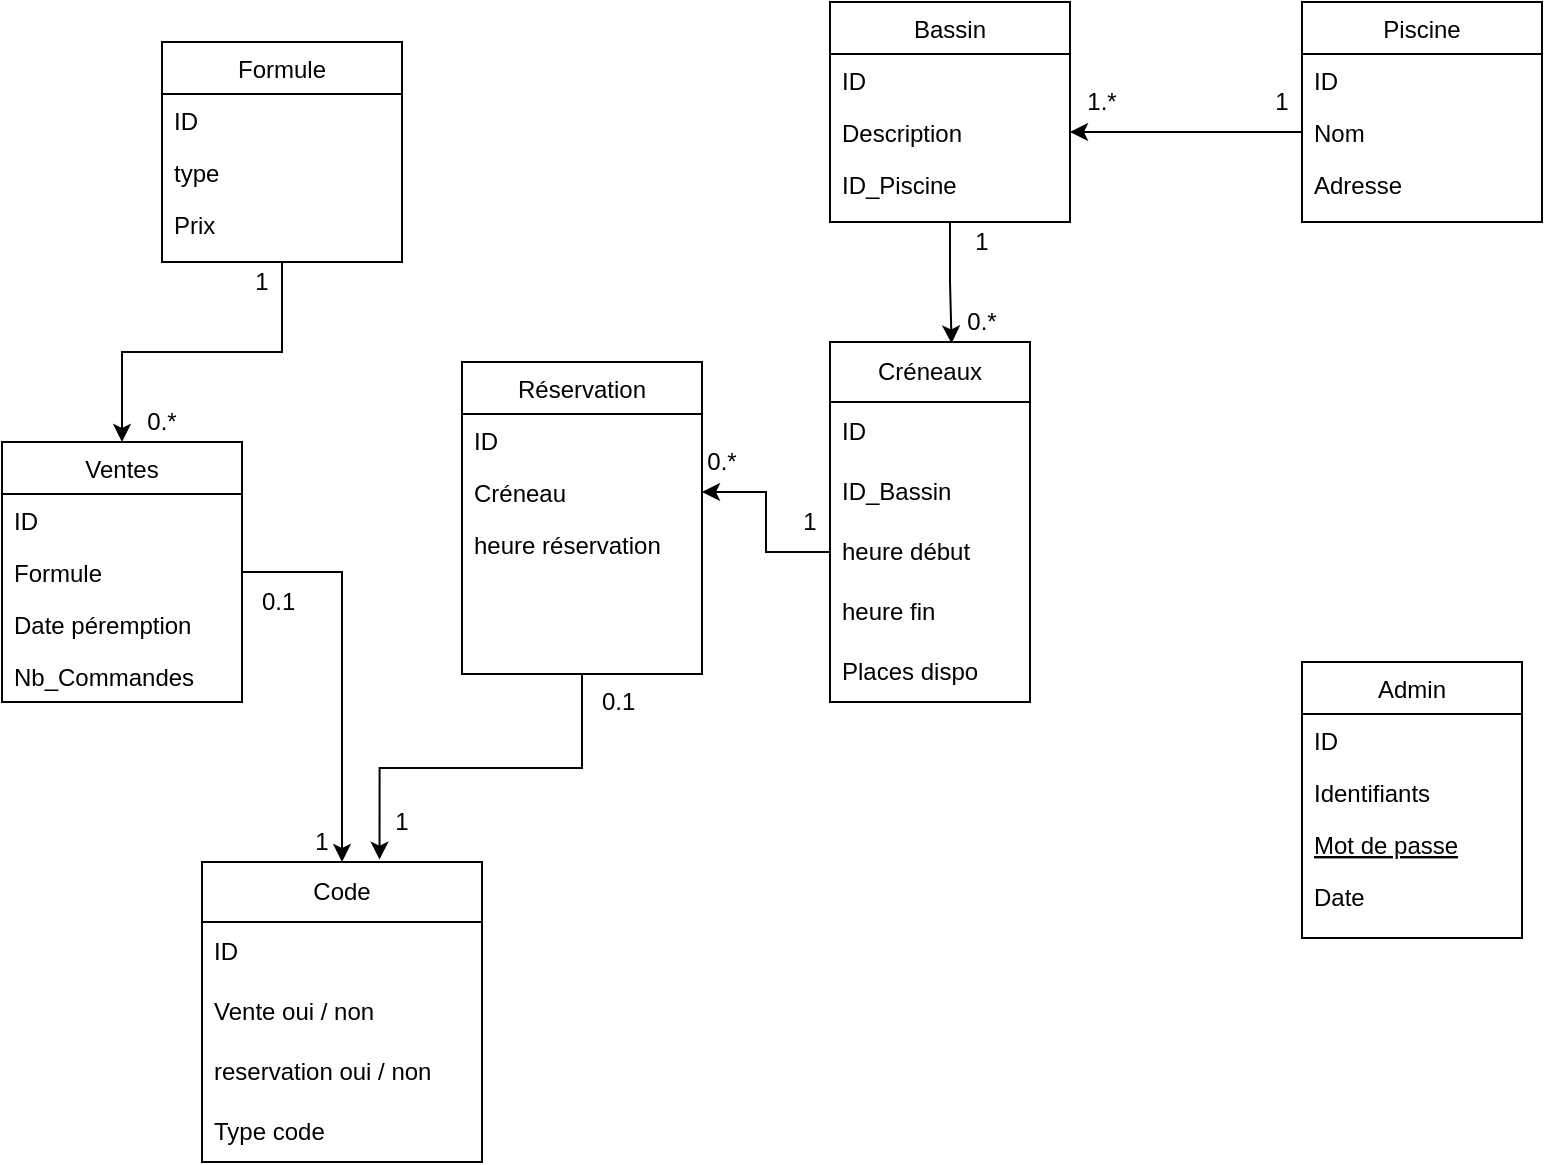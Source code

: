 <mxfile version="20.8.14" type="github">
  <diagram id="C5RBs43oDa-KdzZeNtuy" name="Page-1">
    <mxGraphModel dx="1050" dy="587" grid="1" gridSize="10" guides="1" tooltips="1" connect="1" arrows="1" fold="1" page="1" pageScale="1" pageWidth="827" pageHeight="1169" math="0" shadow="0">
      <root>
        <mxCell id="WIyWlLk6GJQsqaUBKTNV-0" />
        <mxCell id="WIyWlLk6GJQsqaUBKTNV-1" parent="WIyWlLk6GJQsqaUBKTNV-0" />
        <mxCell id="zkfFHV4jXpPFQw0GAbJ--6" value="Admin" style="swimlane;fontStyle=0;align=center;verticalAlign=top;childLayout=stackLayout;horizontal=1;startSize=26;horizontalStack=0;resizeParent=1;resizeLast=0;collapsible=1;marginBottom=0;rounded=0;shadow=0;strokeWidth=1;" parent="WIyWlLk6GJQsqaUBKTNV-1" vertex="1">
          <mxGeometry x="650" y="360" width="110" height="138" as="geometry">
            <mxRectangle x="130" y="380" width="160" height="26" as="alternateBounds" />
          </mxGeometry>
        </mxCell>
        <mxCell id="zkfFHV4jXpPFQw0GAbJ--7" value="ID" style="text;align=left;verticalAlign=top;spacingLeft=4;spacingRight=4;overflow=hidden;rotatable=0;points=[[0,0.5],[1,0.5]];portConstraint=eastwest;" parent="zkfFHV4jXpPFQw0GAbJ--6" vertex="1">
          <mxGeometry y="26" width="110" height="26" as="geometry" />
        </mxCell>
        <mxCell id="zkfFHV4jXpPFQw0GAbJ--8" value="Identifiants" style="text;align=left;verticalAlign=top;spacingLeft=4;spacingRight=4;overflow=hidden;rotatable=0;points=[[0,0.5],[1,0.5]];portConstraint=eastwest;rounded=0;shadow=0;html=0;" parent="zkfFHV4jXpPFQw0GAbJ--6" vertex="1">
          <mxGeometry y="52" width="110" height="26" as="geometry" />
        </mxCell>
        <mxCell id="zkfFHV4jXpPFQw0GAbJ--10" value="Mot de passe" style="text;align=left;verticalAlign=top;spacingLeft=4;spacingRight=4;overflow=hidden;rotatable=0;points=[[0,0.5],[1,0.5]];portConstraint=eastwest;fontStyle=4" parent="zkfFHV4jXpPFQw0GAbJ--6" vertex="1">
          <mxGeometry y="78" width="110" height="26" as="geometry" />
        </mxCell>
        <mxCell id="zkfFHV4jXpPFQw0GAbJ--11" value="Date" style="text;align=left;verticalAlign=top;spacingLeft=4;spacingRight=4;overflow=hidden;rotatable=0;points=[[0,0.5],[1,0.5]];portConstraint=eastwest;" parent="zkfFHV4jXpPFQw0GAbJ--6" vertex="1">
          <mxGeometry y="104" width="110" height="26" as="geometry" />
        </mxCell>
        <mxCell id="kH_0Ot0XDO6Wr6Cru5lq-4" style="edgeStyle=orthogonalEdgeStyle;rounded=0;orthogonalLoop=1;jettySize=auto;html=1;exitX=0.5;exitY=1;exitDx=0;exitDy=0;entryX=0.5;entryY=0;entryDx=0;entryDy=0;" parent="WIyWlLk6GJQsqaUBKTNV-1" source="gHhnYy_s8Ib8eQNXYGkt-4" target="gHhnYy_s8Ib8eQNXYGkt-9" edge="1">
          <mxGeometry relative="1" as="geometry" />
        </mxCell>
        <mxCell id="gHhnYy_s8Ib8eQNXYGkt-4" value="Formule" style="swimlane;fontStyle=0;align=center;verticalAlign=top;childLayout=stackLayout;horizontal=1;startSize=26;horizontalStack=0;resizeParent=1;resizeLast=0;collapsible=1;marginBottom=0;rounded=0;shadow=0;strokeWidth=1;" parent="WIyWlLk6GJQsqaUBKTNV-1" vertex="1">
          <mxGeometry x="80" y="50" width="120" height="110" as="geometry">
            <mxRectangle x="550" y="140" width="160" height="26" as="alternateBounds" />
          </mxGeometry>
        </mxCell>
        <mxCell id="gHhnYy_s8Ib8eQNXYGkt-5" value="ID" style="text;align=left;verticalAlign=top;spacingLeft=4;spacingRight=4;overflow=hidden;rotatable=0;points=[[0,0.5],[1,0.5]];portConstraint=eastwest;" parent="gHhnYy_s8Ib8eQNXYGkt-4" vertex="1">
          <mxGeometry y="26" width="120" height="26" as="geometry" />
        </mxCell>
        <mxCell id="gHhnYy_s8Ib8eQNXYGkt-7" value="type" style="text;align=left;verticalAlign=top;spacingLeft=4;spacingRight=4;overflow=hidden;rotatable=0;points=[[0,0.5],[1,0.5]];portConstraint=eastwest;rounded=0;shadow=0;html=0;" parent="gHhnYy_s8Ib8eQNXYGkt-4" vertex="1">
          <mxGeometry y="52" width="120" height="26" as="geometry" />
        </mxCell>
        <mxCell id="gHhnYy_s8Ib8eQNXYGkt-8" value="Prix" style="text;align=left;verticalAlign=top;spacingLeft=4;spacingRight=4;overflow=hidden;rotatable=0;points=[[0,0.5],[1,0.5]];portConstraint=eastwest;rounded=0;shadow=0;html=0;" parent="gHhnYy_s8Ib8eQNXYGkt-4" vertex="1">
          <mxGeometry y="78" width="120" height="26" as="geometry" />
        </mxCell>
        <mxCell id="gHhnYy_s8Ib8eQNXYGkt-9" value="Ventes" style="swimlane;fontStyle=0;align=center;verticalAlign=top;childLayout=stackLayout;horizontal=1;startSize=26;horizontalStack=0;resizeParent=1;resizeLast=0;collapsible=1;marginBottom=0;rounded=0;shadow=0;strokeWidth=1;" parent="WIyWlLk6GJQsqaUBKTNV-1" vertex="1">
          <mxGeometry y="250" width="120" height="130" as="geometry">
            <mxRectangle x="550" y="140" width="160" height="26" as="alternateBounds" />
          </mxGeometry>
        </mxCell>
        <mxCell id="gHhnYy_s8Ib8eQNXYGkt-10" value="ID" style="text;align=left;verticalAlign=top;spacingLeft=4;spacingRight=4;overflow=hidden;rotatable=0;points=[[0,0.5],[1,0.5]];portConstraint=eastwest;" parent="gHhnYy_s8Ib8eQNXYGkt-9" vertex="1">
          <mxGeometry y="26" width="120" height="26" as="geometry" />
        </mxCell>
        <mxCell id="kH_0Ot0XDO6Wr6Cru5lq-6" value="Formule" style="text;align=left;verticalAlign=top;spacingLeft=4;spacingRight=4;overflow=hidden;rotatable=0;points=[[0,0.5],[1,0.5]];portConstraint=eastwest;" parent="gHhnYy_s8Ib8eQNXYGkt-9" vertex="1">
          <mxGeometry y="52" width="120" height="26" as="geometry" />
        </mxCell>
        <mxCell id="kH_0Ot0XDO6Wr6Cru5lq-47" value="Date péremption" style="text;align=left;verticalAlign=top;spacingLeft=4;spacingRight=4;overflow=hidden;rotatable=0;points=[[0,0.5],[1,0.5]];portConstraint=eastwest;" parent="gHhnYy_s8Ib8eQNXYGkt-9" vertex="1">
          <mxGeometry y="78" width="120" height="26" as="geometry" />
        </mxCell>
        <mxCell id="cbdnTJRONaOCQb_7bfsf-3" value="Nb_Commandes" style="text;align=left;verticalAlign=top;spacingLeft=4;spacingRight=4;overflow=hidden;rotatable=0;points=[[0,0.5],[1,0.5]];portConstraint=eastwest;" parent="gHhnYy_s8Ib8eQNXYGkt-9" vertex="1">
          <mxGeometry y="104" width="120" height="26" as="geometry" />
        </mxCell>
        <mxCell id="kH_0Ot0XDO6Wr6Cru5lq-19" style="edgeStyle=orthogonalEdgeStyle;rounded=0;orthogonalLoop=1;jettySize=auto;html=1;exitX=0.5;exitY=1;exitDx=0;exitDy=0;entryX=0.608;entryY=0.004;entryDx=0;entryDy=0;entryPerimeter=0;" parent="WIyWlLk6GJQsqaUBKTNV-1" source="gHhnYy_s8Ib8eQNXYGkt-17" target="kH_0Ot0XDO6Wr6Cru5lq-10" edge="1">
          <mxGeometry relative="1" as="geometry" />
        </mxCell>
        <mxCell id="gHhnYy_s8Ib8eQNXYGkt-17" value="Bassin" style="swimlane;fontStyle=0;align=center;verticalAlign=top;childLayout=stackLayout;horizontal=1;startSize=26;horizontalStack=0;resizeParent=1;resizeLast=0;collapsible=1;marginBottom=0;rounded=0;shadow=0;strokeWidth=1;" parent="WIyWlLk6GJQsqaUBKTNV-1" vertex="1">
          <mxGeometry x="414" y="30" width="120" height="110" as="geometry">
            <mxRectangle x="550" y="140" width="160" height="26" as="alternateBounds" />
          </mxGeometry>
        </mxCell>
        <mxCell id="gHhnYy_s8Ib8eQNXYGkt-18" value="ID" style="text;align=left;verticalAlign=top;spacingLeft=4;spacingRight=4;overflow=hidden;rotatable=0;points=[[0,0.5],[1,0.5]];portConstraint=eastwest;" parent="gHhnYy_s8Ib8eQNXYGkt-17" vertex="1">
          <mxGeometry y="26" width="120" height="26" as="geometry" />
        </mxCell>
        <mxCell id="gHhnYy_s8Ib8eQNXYGkt-31" value="Description" style="text;align=left;verticalAlign=top;spacingLeft=4;spacingRight=4;overflow=hidden;rotatable=0;points=[[0,0.5],[1,0.5]];portConstraint=eastwest;rounded=0;shadow=0;html=0;" parent="gHhnYy_s8Ib8eQNXYGkt-17" vertex="1">
          <mxGeometry y="52" width="120" height="26" as="geometry" />
        </mxCell>
        <mxCell id="cbdnTJRONaOCQb_7bfsf-0" value="ID_Piscine" style="text;align=left;verticalAlign=top;spacingLeft=4;spacingRight=4;overflow=hidden;rotatable=0;points=[[0,0.5],[1,0.5]];portConstraint=eastwest;" parent="gHhnYy_s8Ib8eQNXYGkt-17" vertex="1">
          <mxGeometry y="78" width="120" height="26" as="geometry" />
        </mxCell>
        <mxCell id="kH_0Ot0XDO6Wr6Cru5lq-45" style="edgeStyle=orthogonalEdgeStyle;rounded=0;orthogonalLoop=1;jettySize=auto;html=1;exitX=0.5;exitY=1;exitDx=0;exitDy=0;entryX=0.634;entryY=-0.008;entryDx=0;entryDy=0;entryPerimeter=0;" parent="WIyWlLk6GJQsqaUBKTNV-1" source="gHhnYy_s8Ib8eQNXYGkt-22" target="kH_0Ot0XDO6Wr6Cru5lq-33" edge="1">
          <mxGeometry relative="1" as="geometry" />
        </mxCell>
        <mxCell id="gHhnYy_s8Ib8eQNXYGkt-22" value="Réservation" style="swimlane;fontStyle=0;align=center;verticalAlign=top;childLayout=stackLayout;horizontal=1;startSize=26;horizontalStack=0;resizeParent=1;resizeLast=0;collapsible=1;marginBottom=0;rounded=0;shadow=0;strokeWidth=1;" parent="WIyWlLk6GJQsqaUBKTNV-1" vertex="1">
          <mxGeometry x="230" y="210" width="120" height="156" as="geometry">
            <mxRectangle x="550" y="140" width="160" height="26" as="alternateBounds" />
          </mxGeometry>
        </mxCell>
        <mxCell id="gHhnYy_s8Ib8eQNXYGkt-24" value="ID" style="text;align=left;verticalAlign=top;spacingLeft=4;spacingRight=4;overflow=hidden;rotatable=0;points=[[0,0.5],[1,0.5]];portConstraint=eastwest;rounded=0;shadow=0;html=0;" parent="gHhnYy_s8Ib8eQNXYGkt-22" vertex="1">
          <mxGeometry y="26" width="120" height="26" as="geometry" />
        </mxCell>
        <mxCell id="gHhnYy_s8Ib8eQNXYGkt-25" value="Créneau" style="text;align=left;verticalAlign=top;spacingLeft=4;spacingRight=4;overflow=hidden;rotatable=0;points=[[0,0.5],[1,0.5]];portConstraint=eastwest;rounded=0;shadow=0;html=0;" parent="gHhnYy_s8Ib8eQNXYGkt-22" vertex="1">
          <mxGeometry y="52" width="120" height="26" as="geometry" />
        </mxCell>
        <mxCell id="gHhnYy_s8Ib8eQNXYGkt-26" value="heure réservation" style="text;align=left;verticalAlign=top;spacingLeft=4;spacingRight=4;overflow=hidden;rotatable=0;points=[[0,0.5],[1,0.5]];portConstraint=eastwest;rounded=0;shadow=0;html=0;" parent="gHhnYy_s8Ib8eQNXYGkt-22" vertex="1">
          <mxGeometry y="78" width="120" height="26" as="geometry" />
        </mxCell>
        <mxCell id="gHhnYy_s8Ib8eQNXYGkt-32" value="Piscine" style="swimlane;fontStyle=0;align=center;verticalAlign=top;childLayout=stackLayout;horizontal=1;startSize=26;horizontalStack=0;resizeParent=1;resizeLast=0;collapsible=1;marginBottom=0;rounded=0;shadow=0;strokeWidth=1;" parent="WIyWlLk6GJQsqaUBKTNV-1" vertex="1">
          <mxGeometry x="650" y="30" width="120" height="110" as="geometry">
            <mxRectangle x="550" y="140" width="160" height="26" as="alternateBounds" />
          </mxGeometry>
        </mxCell>
        <mxCell id="gHhnYy_s8Ib8eQNXYGkt-33" value="ID" style="text;align=left;verticalAlign=top;spacingLeft=4;spacingRight=4;overflow=hidden;rotatable=0;points=[[0,0.5],[1,0.5]];portConstraint=eastwest;" parent="gHhnYy_s8Ib8eQNXYGkt-32" vertex="1">
          <mxGeometry y="26" width="120" height="26" as="geometry" />
        </mxCell>
        <mxCell id="gHhnYy_s8Ib8eQNXYGkt-34" value="Nom" style="text;align=left;verticalAlign=top;spacingLeft=4;spacingRight=4;overflow=hidden;rotatable=0;points=[[0,0.5],[1,0.5]];portConstraint=eastwest;rounded=0;shadow=0;html=0;" parent="gHhnYy_s8Ib8eQNXYGkt-32" vertex="1">
          <mxGeometry y="52" width="120" height="26" as="geometry" />
        </mxCell>
        <mxCell id="gHhnYy_s8Ib8eQNXYGkt-35" value="Adresse" style="text;align=left;verticalAlign=top;spacingLeft=4;spacingRight=4;overflow=hidden;rotatable=0;points=[[0,0.5],[1,0.5]];portConstraint=eastwest;rounded=0;shadow=0;html=0;" parent="gHhnYy_s8Ib8eQNXYGkt-32" vertex="1">
          <mxGeometry y="78" width="120" height="26" as="geometry" />
        </mxCell>
        <mxCell id="kH_0Ot0XDO6Wr6Cru5lq-9" style="edgeStyle=orthogonalEdgeStyle;rounded=0;orthogonalLoop=1;jettySize=auto;html=1;exitX=0;exitY=0.5;exitDx=0;exitDy=0;entryX=1;entryY=0.5;entryDx=0;entryDy=0;" parent="WIyWlLk6GJQsqaUBKTNV-1" source="gHhnYy_s8Ib8eQNXYGkt-34" edge="1">
          <mxGeometry relative="1" as="geometry">
            <mxPoint x="534" y="95" as="targetPoint" />
          </mxGeometry>
        </mxCell>
        <mxCell id="kH_0Ot0XDO6Wr6Cru5lq-10" value="Créneaux" style="swimlane;fontStyle=0;childLayout=stackLayout;horizontal=1;startSize=30;horizontalStack=0;resizeParent=1;resizeParentMax=0;resizeLast=0;collapsible=1;marginBottom=0;whiteSpace=wrap;html=1;" parent="WIyWlLk6GJQsqaUBKTNV-1" vertex="1">
          <mxGeometry x="414" y="200" width="100" height="180" as="geometry" />
        </mxCell>
        <mxCell id="kH_0Ot0XDO6Wr6Cru5lq-11" value="ID" style="text;strokeColor=none;fillColor=none;align=left;verticalAlign=middle;spacingLeft=4;spacingRight=4;overflow=hidden;points=[[0,0.5],[1,0.5]];portConstraint=eastwest;rotatable=0;whiteSpace=wrap;html=1;" parent="kH_0Ot0XDO6Wr6Cru5lq-10" vertex="1">
          <mxGeometry y="30" width="100" height="30" as="geometry" />
        </mxCell>
        <mxCell id="cbdnTJRONaOCQb_7bfsf-1" value="ID_Bassin" style="text;strokeColor=none;fillColor=none;align=left;verticalAlign=middle;spacingLeft=4;spacingRight=4;overflow=hidden;points=[[0,0.5],[1,0.5]];portConstraint=eastwest;rotatable=0;whiteSpace=wrap;html=1;" parent="kH_0Ot0XDO6Wr6Cru5lq-10" vertex="1">
          <mxGeometry y="60" width="100" height="30" as="geometry" />
        </mxCell>
        <mxCell id="kH_0Ot0XDO6Wr6Cru5lq-12" value="heure début" style="text;strokeColor=none;fillColor=none;align=left;verticalAlign=middle;spacingLeft=4;spacingRight=4;overflow=hidden;points=[[0,0.5],[1,0.5]];portConstraint=eastwest;rotatable=0;whiteSpace=wrap;html=1;" parent="kH_0Ot0XDO6Wr6Cru5lq-10" vertex="1">
          <mxGeometry y="90" width="100" height="30" as="geometry" />
        </mxCell>
        <mxCell id="kH_0Ot0XDO6Wr6Cru5lq-13" value="heure fin" style="text;strokeColor=none;fillColor=none;align=left;verticalAlign=middle;spacingLeft=4;spacingRight=4;overflow=hidden;points=[[0,0.5],[1,0.5]];portConstraint=eastwest;rotatable=0;whiteSpace=wrap;html=1;" parent="kH_0Ot0XDO6Wr6Cru5lq-10" vertex="1">
          <mxGeometry y="120" width="100" height="30" as="geometry" />
        </mxCell>
        <mxCell id="kH_0Ot0XDO6Wr6Cru5lq-18" value="Places dispo" style="text;strokeColor=none;fillColor=none;align=left;verticalAlign=middle;spacingLeft=4;spacingRight=4;overflow=hidden;points=[[0,0.5],[1,0.5]];portConstraint=eastwest;rotatable=0;whiteSpace=wrap;html=1;" parent="kH_0Ot0XDO6Wr6Cru5lq-10" vertex="1">
          <mxGeometry y="150" width="100" height="30" as="geometry" />
        </mxCell>
        <mxCell id="kH_0Ot0XDO6Wr6Cru5lq-21" value="1" style="text;html=1;strokeColor=none;fillColor=none;align=center;verticalAlign=middle;whiteSpace=wrap;rounded=0;" parent="WIyWlLk6GJQsqaUBKTNV-1" vertex="1">
          <mxGeometry x="630" y="70" width="20" height="20" as="geometry" />
        </mxCell>
        <mxCell id="kH_0Ot0XDO6Wr6Cru5lq-22" value="1.*" style="text;html=1;strokeColor=none;fillColor=none;align=center;verticalAlign=middle;whiteSpace=wrap;rounded=0;" parent="WIyWlLk6GJQsqaUBKTNV-1" vertex="1">
          <mxGeometry x="540" y="70" width="20" height="20" as="geometry" />
        </mxCell>
        <mxCell id="kH_0Ot0XDO6Wr6Cru5lq-23" value="1" style="text;html=1;strokeColor=none;fillColor=none;align=center;verticalAlign=middle;whiteSpace=wrap;rounded=0;" parent="WIyWlLk6GJQsqaUBKTNV-1" vertex="1">
          <mxGeometry x="480" y="140" width="20" height="20" as="geometry" />
        </mxCell>
        <mxCell id="kH_0Ot0XDO6Wr6Cru5lq-24" value="0.*" style="text;html=1;strokeColor=none;fillColor=none;align=center;verticalAlign=middle;whiteSpace=wrap;rounded=0;" parent="WIyWlLk6GJQsqaUBKTNV-1" vertex="1">
          <mxGeometry x="480" y="180" width="20" height="20" as="geometry" />
        </mxCell>
        <mxCell id="kH_0Ot0XDO6Wr6Cru5lq-27" value="1" style="text;html=1;strokeColor=none;fillColor=none;align=center;verticalAlign=middle;whiteSpace=wrap;rounded=0;" parent="WIyWlLk6GJQsqaUBKTNV-1" vertex="1">
          <mxGeometry x="120" y="160" width="20" height="20" as="geometry" />
        </mxCell>
        <mxCell id="kH_0Ot0XDO6Wr6Cru5lq-28" value="0.*" style="text;html=1;strokeColor=none;fillColor=none;align=center;verticalAlign=middle;whiteSpace=wrap;rounded=0;" parent="WIyWlLk6GJQsqaUBKTNV-1" vertex="1">
          <mxGeometry x="70" y="230" width="20" height="20" as="geometry" />
        </mxCell>
        <mxCell id="kH_0Ot0XDO6Wr6Cru5lq-33" value="Code" style="swimlane;fontStyle=0;childLayout=stackLayout;horizontal=1;startSize=30;horizontalStack=0;resizeParent=1;resizeParentMax=0;resizeLast=0;collapsible=1;marginBottom=0;whiteSpace=wrap;html=1;" parent="WIyWlLk6GJQsqaUBKTNV-1" vertex="1">
          <mxGeometry x="100" y="460" width="140" height="150" as="geometry" />
        </mxCell>
        <mxCell id="kH_0Ot0XDO6Wr6Cru5lq-34" value="ID" style="text;strokeColor=none;fillColor=none;align=left;verticalAlign=middle;spacingLeft=4;spacingRight=4;overflow=hidden;points=[[0,0.5],[1,0.5]];portConstraint=eastwest;rotatable=0;whiteSpace=wrap;html=1;" parent="kH_0Ot0XDO6Wr6Cru5lq-33" vertex="1">
          <mxGeometry y="30" width="140" height="30" as="geometry" />
        </mxCell>
        <mxCell id="kH_0Ot0XDO6Wr6Cru5lq-62" value="Vente oui / non" style="text;strokeColor=none;fillColor=none;align=left;verticalAlign=middle;spacingLeft=4;spacingRight=4;overflow=hidden;points=[[0,0.5],[1,0.5]];portConstraint=eastwest;rotatable=0;whiteSpace=wrap;html=1;" parent="kH_0Ot0XDO6Wr6Cru5lq-33" vertex="1">
          <mxGeometry y="60" width="140" height="30" as="geometry" />
        </mxCell>
        <mxCell id="kH_0Ot0XDO6Wr6Cru5lq-36" value="reservation oui / non" style="text;strokeColor=none;fillColor=none;align=left;verticalAlign=middle;spacingLeft=4;spacingRight=4;overflow=hidden;points=[[0,0.5],[1,0.5]];portConstraint=eastwest;rotatable=0;whiteSpace=wrap;html=1;" parent="kH_0Ot0XDO6Wr6Cru5lq-33" vertex="1">
          <mxGeometry y="90" width="140" height="30" as="geometry" />
        </mxCell>
        <mxCell id="kH_0Ot0XDO6Wr6Cru5lq-61" value="Type code" style="text;strokeColor=none;fillColor=none;align=left;verticalAlign=middle;spacingLeft=4;spacingRight=4;overflow=hidden;points=[[0,0.5],[1,0.5]];portConstraint=eastwest;rotatable=0;whiteSpace=wrap;html=1;" parent="kH_0Ot0XDO6Wr6Cru5lq-33" vertex="1">
          <mxGeometry y="120" width="140" height="30" as="geometry" />
        </mxCell>
        <mxCell id="kH_0Ot0XDO6Wr6Cru5lq-42" style="edgeStyle=orthogonalEdgeStyle;rounded=0;orthogonalLoop=1;jettySize=auto;html=1;exitX=0;exitY=0.5;exitDx=0;exitDy=0;entryX=1;entryY=0.5;entryDx=0;entryDy=0;" parent="WIyWlLk6GJQsqaUBKTNV-1" source="kH_0Ot0XDO6Wr6Cru5lq-12" target="gHhnYy_s8Ib8eQNXYGkt-25" edge="1">
          <mxGeometry relative="1" as="geometry" />
        </mxCell>
        <mxCell id="kH_0Ot0XDO6Wr6Cru5lq-58" style="edgeStyle=orthogonalEdgeStyle;rounded=0;orthogonalLoop=1;jettySize=auto;html=1;exitX=1;exitY=0.5;exitDx=0;exitDy=0;entryX=0.5;entryY=0;entryDx=0;entryDy=0;" parent="WIyWlLk6GJQsqaUBKTNV-1" source="kH_0Ot0XDO6Wr6Cru5lq-6" target="kH_0Ot0XDO6Wr6Cru5lq-33" edge="1">
          <mxGeometry relative="1" as="geometry" />
        </mxCell>
        <mxCell id="kH_0Ot0XDO6Wr6Cru5lq-63" value="1" style="text;html=1;strokeColor=none;fillColor=none;align=center;verticalAlign=middle;whiteSpace=wrap;rounded=0;" parent="WIyWlLk6GJQsqaUBKTNV-1" vertex="1">
          <mxGeometry x="394" y="280" width="20" height="20" as="geometry" />
        </mxCell>
        <mxCell id="kH_0Ot0XDO6Wr6Cru5lq-64" value="0.*" style="text;html=1;strokeColor=none;fillColor=none;align=center;verticalAlign=middle;whiteSpace=wrap;rounded=0;" parent="WIyWlLk6GJQsqaUBKTNV-1" vertex="1">
          <mxGeometry x="350" y="250" width="20" height="20" as="geometry" />
        </mxCell>
        <mxCell id="kH_0Ot0XDO6Wr6Cru5lq-65" value="0.1&lt;span style=&quot;white-space: pre;&quot;&gt; &lt;/span&gt;" style="text;html=1;strokeColor=none;fillColor=none;align=center;verticalAlign=middle;whiteSpace=wrap;rounded=0;" parent="WIyWlLk6GJQsqaUBKTNV-1" vertex="1">
          <mxGeometry x="300" y="370" width="20" height="20" as="geometry" />
        </mxCell>
        <mxCell id="kH_0Ot0XDO6Wr6Cru5lq-66" value="0.1&lt;span style=&quot;white-space: pre;&quot;&gt; &lt;/span&gt;" style="text;html=1;strokeColor=none;fillColor=none;align=center;verticalAlign=middle;whiteSpace=wrap;rounded=0;" parent="WIyWlLk6GJQsqaUBKTNV-1" vertex="1">
          <mxGeometry x="130" y="320" width="20" height="20" as="geometry" />
        </mxCell>
        <mxCell id="kH_0Ot0XDO6Wr6Cru5lq-67" value="1" style="text;html=1;strokeColor=none;fillColor=none;align=center;verticalAlign=middle;whiteSpace=wrap;rounded=0;" parent="WIyWlLk6GJQsqaUBKTNV-1" vertex="1">
          <mxGeometry x="190" y="430" width="20" height="20" as="geometry" />
        </mxCell>
        <mxCell id="kH_0Ot0XDO6Wr6Cru5lq-68" value="1" style="text;html=1;strokeColor=none;fillColor=none;align=center;verticalAlign=middle;whiteSpace=wrap;rounded=0;" parent="WIyWlLk6GJQsqaUBKTNV-1" vertex="1">
          <mxGeometry x="150" y="440" width="20" height="20" as="geometry" />
        </mxCell>
      </root>
    </mxGraphModel>
  </diagram>
</mxfile>
